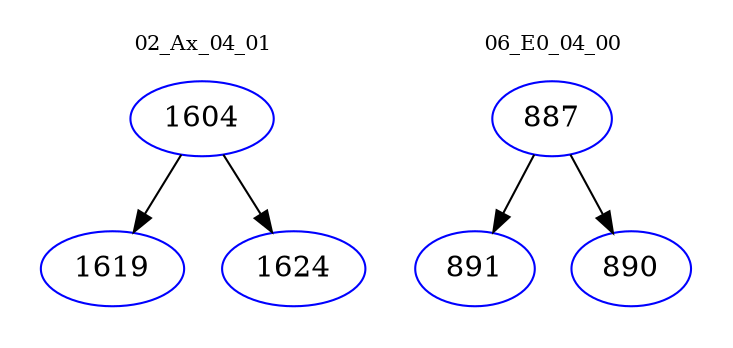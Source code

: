 digraph{
subgraph cluster_0 {
color = white
label = "02_Ax_04_01";
fontsize=10;
T0_1604 [label="1604", color="blue"]
T0_1604 -> T0_1619 [color="black"]
T0_1619 [label="1619", color="blue"]
T0_1604 -> T0_1624 [color="black"]
T0_1624 [label="1624", color="blue"]
}
subgraph cluster_1 {
color = white
label = "06_E0_04_00";
fontsize=10;
T1_887 [label="887", color="blue"]
T1_887 -> T1_891 [color="black"]
T1_891 [label="891", color="blue"]
T1_887 -> T1_890 [color="black"]
T1_890 [label="890", color="blue"]
}
}
